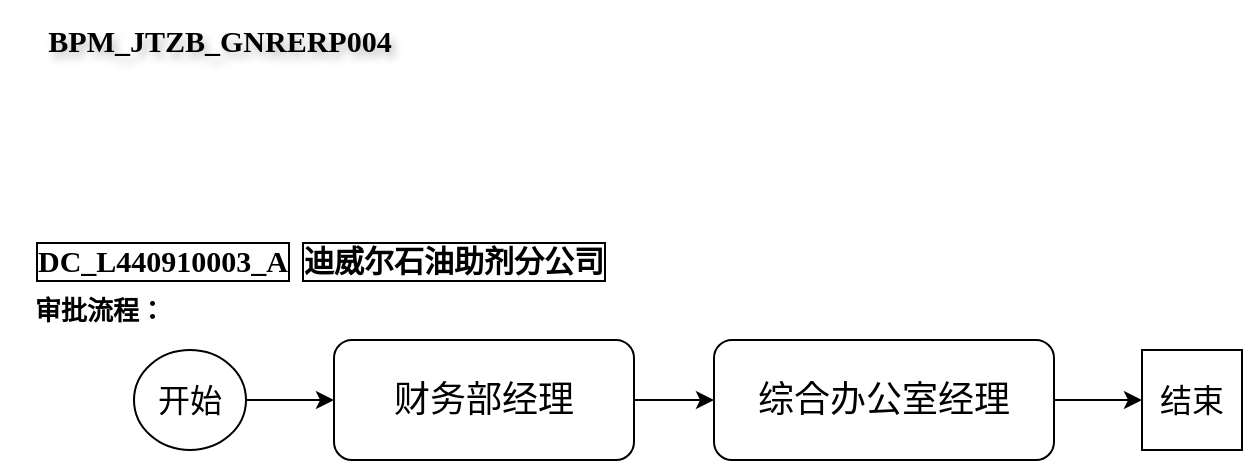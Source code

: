 <mxfile version="26.0.16">
  <diagram id="C5RBs43oDa-KdzZeNtuy" name="Page-1">
    <mxGraphModel dx="1194" dy="708" grid="1" gridSize="10" guides="1" tooltips="1" connect="1" arrows="1" fold="1" page="1" pageScale="1" pageWidth="827" pageHeight="1169" math="0" shadow="0">
      <root>
        <mxCell id="WIyWlLk6GJQsqaUBKTNV-0" />
        <mxCell id="WIyWlLk6GJQsqaUBKTNV-1" parent="WIyWlLk6GJQsqaUBKTNV-0" />
        <mxCell id="pftTVOW5zMtByHvlVVlK-4" value="" style="edgeStyle=orthogonalEdgeStyle;rounded=0;orthogonalLoop=1;jettySize=auto;html=1;" parent="WIyWlLk6GJQsqaUBKTNV-1" source="pftTVOW5zMtByHvlVVlK-5" target="pftTVOW5zMtByHvlVVlK-9" edge="1">
          <mxGeometry relative="1" as="geometry" />
        </mxCell>
        <mxCell id="pftTVOW5zMtByHvlVVlK-5" value="&lt;font style=&quot;font-size: 18px;&quot;&gt;财务部经理&lt;/font&gt;" style="rounded=1;whiteSpace=wrap;html=1;fontSize=12;glass=0;strokeWidth=1;shadow=0;" parent="WIyWlLk6GJQsqaUBKTNV-1" vertex="1">
          <mxGeometry x="167" y="170" width="150" height="60" as="geometry" />
        </mxCell>
        <mxCell id="pftTVOW5zMtByHvlVVlK-6" value="" style="edgeStyle=orthogonalEdgeStyle;rounded=0;orthogonalLoop=1;jettySize=auto;html=1;" parent="WIyWlLk6GJQsqaUBKTNV-1" source="pftTVOW5zMtByHvlVVlK-7" target="pftTVOW5zMtByHvlVVlK-5" edge="1">
          <mxGeometry relative="1" as="geometry" />
        </mxCell>
        <mxCell id="pftTVOW5zMtByHvlVVlK-7" value="&lt;font style=&quot;font-size: 16px;&quot;&gt;开始&lt;/font&gt;" style="ellipse;whiteSpace=wrap;html=1;" parent="WIyWlLk6GJQsqaUBKTNV-1" vertex="1">
          <mxGeometry x="67" y="175" width="56" height="50" as="geometry" />
        </mxCell>
        <mxCell id="pftTVOW5zMtByHvlVVlK-8" value="" style="edgeStyle=orthogonalEdgeStyle;rounded=0;orthogonalLoop=1;jettySize=auto;html=1;" parent="WIyWlLk6GJQsqaUBKTNV-1" source="pftTVOW5zMtByHvlVVlK-9" target="pftTVOW5zMtByHvlVVlK-10" edge="1">
          <mxGeometry relative="1" as="geometry" />
        </mxCell>
        <mxCell id="pftTVOW5zMtByHvlVVlK-9" value="&lt;font style=&quot;font-size: 18px;&quot;&gt;综合办公室经理&lt;/font&gt;" style="rounded=1;whiteSpace=wrap;html=1;fontSize=12;glass=0;strokeWidth=1;shadow=0;" parent="WIyWlLk6GJQsqaUBKTNV-1" vertex="1">
          <mxGeometry x="357" y="170" width="170" height="60" as="geometry" />
        </mxCell>
        <mxCell id="pftTVOW5zMtByHvlVVlK-10" value="&lt;font style=&quot;font-size: 16px;&quot;&gt;结束&lt;/font&gt;" style="whiteSpace=wrap;html=1;aspect=fixed;" parent="WIyWlLk6GJQsqaUBKTNV-1" vertex="1">
          <mxGeometry x="571" y="175" width="50" height="50" as="geometry" />
        </mxCell>
        <mxCell id="pftTVOW5zMtByHvlVVlK-11" value="BPM_JTZB_GNRERP004" style="text;html=1;align=center;verticalAlign=middle;whiteSpace=wrap;rounded=0;fontStyle=1;fontFamily=Verdana;fontSize=15;labelBorderColor=none;labelBackgroundColor=none;textShadow=1;" parent="WIyWlLk6GJQsqaUBKTNV-1" vertex="1">
          <mxGeometry width="220" height="40" as="geometry" />
        </mxCell>
        <mxCell id="pftTVOW5zMtByHvlVVlK-12" value="DC_L440910003_A" style="text;html=1;align=center;verticalAlign=middle;whiteSpace=wrap;rounded=0;fontStyle=1;fontFamily=Times New Roman;fontSize=15;labelBackgroundColor=none;labelBorderColor=default;" parent="WIyWlLk6GJQsqaUBKTNV-1" vertex="1">
          <mxGeometry x="10" y="110" width="143" height="40" as="geometry" />
        </mxCell>
        <mxCell id="pftTVOW5zMtByHvlVVlK-13" value="迪威尔石油助剂分公司" style="text;html=1;align=center;verticalAlign=middle;whiteSpace=wrap;rounded=0;fontStyle=1;fontFamily=Times New Roman;fontSize=15;labelBorderColor=default;" parent="WIyWlLk6GJQsqaUBKTNV-1" vertex="1">
          <mxGeometry x="144" y="110" width="166" height="40" as="geometry" />
        </mxCell>
        <mxCell id="pftTVOW5zMtByHvlVVlK-15" value="审批流程：" style="text;html=1;align=center;verticalAlign=middle;whiteSpace=wrap;rounded=0;fontStyle=1;fontFamily=Times New Roman;fontSize=13;textShadow=0;" parent="WIyWlLk6GJQsqaUBKTNV-1" vertex="1">
          <mxGeometry x="10" y="135" width="80" height="40" as="geometry" />
        </mxCell>
      </root>
    </mxGraphModel>
  </diagram>
</mxfile>
